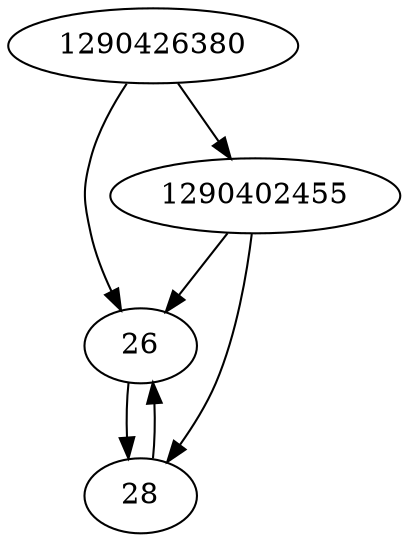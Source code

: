 strict digraph  {
26;
1290426380;
28;
1290402455;
26 -> 28;
1290426380 -> 26;
1290426380 -> 1290402455;
28 -> 26;
1290402455 -> 26;
1290402455 -> 28;
}
